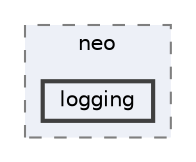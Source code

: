 digraph "include/neo/logging"
{
 // LATEX_PDF_SIZE
  bgcolor="transparent";
  edge [fontname=Helvetica,fontsize=10,labelfontname=Helvetica,labelfontsize=10];
  node [fontname=Helvetica,fontsize=10,shape=box,height=0.2,width=0.4];
  compound=true
  subgraph clusterdir_8edea8149d7e00842ba8fdc4f4695c6b {
    graph [ bgcolor="#edf0f7", pencolor="grey50", label="neo", fontname=Helvetica,fontsize=10 style="filled,dashed", URL="dir_8edea8149d7e00842ba8fdc4f4695c6b.html",tooltip=""]
  dir_c05ada2e0bde29b000c32b6c7f65477e [label="logging", fillcolor="#edf0f7", color="grey25", style="filled,bold", URL="dir_c05ada2e0bde29b000c32b6c7f65477e.html",tooltip=""];
  }
}
